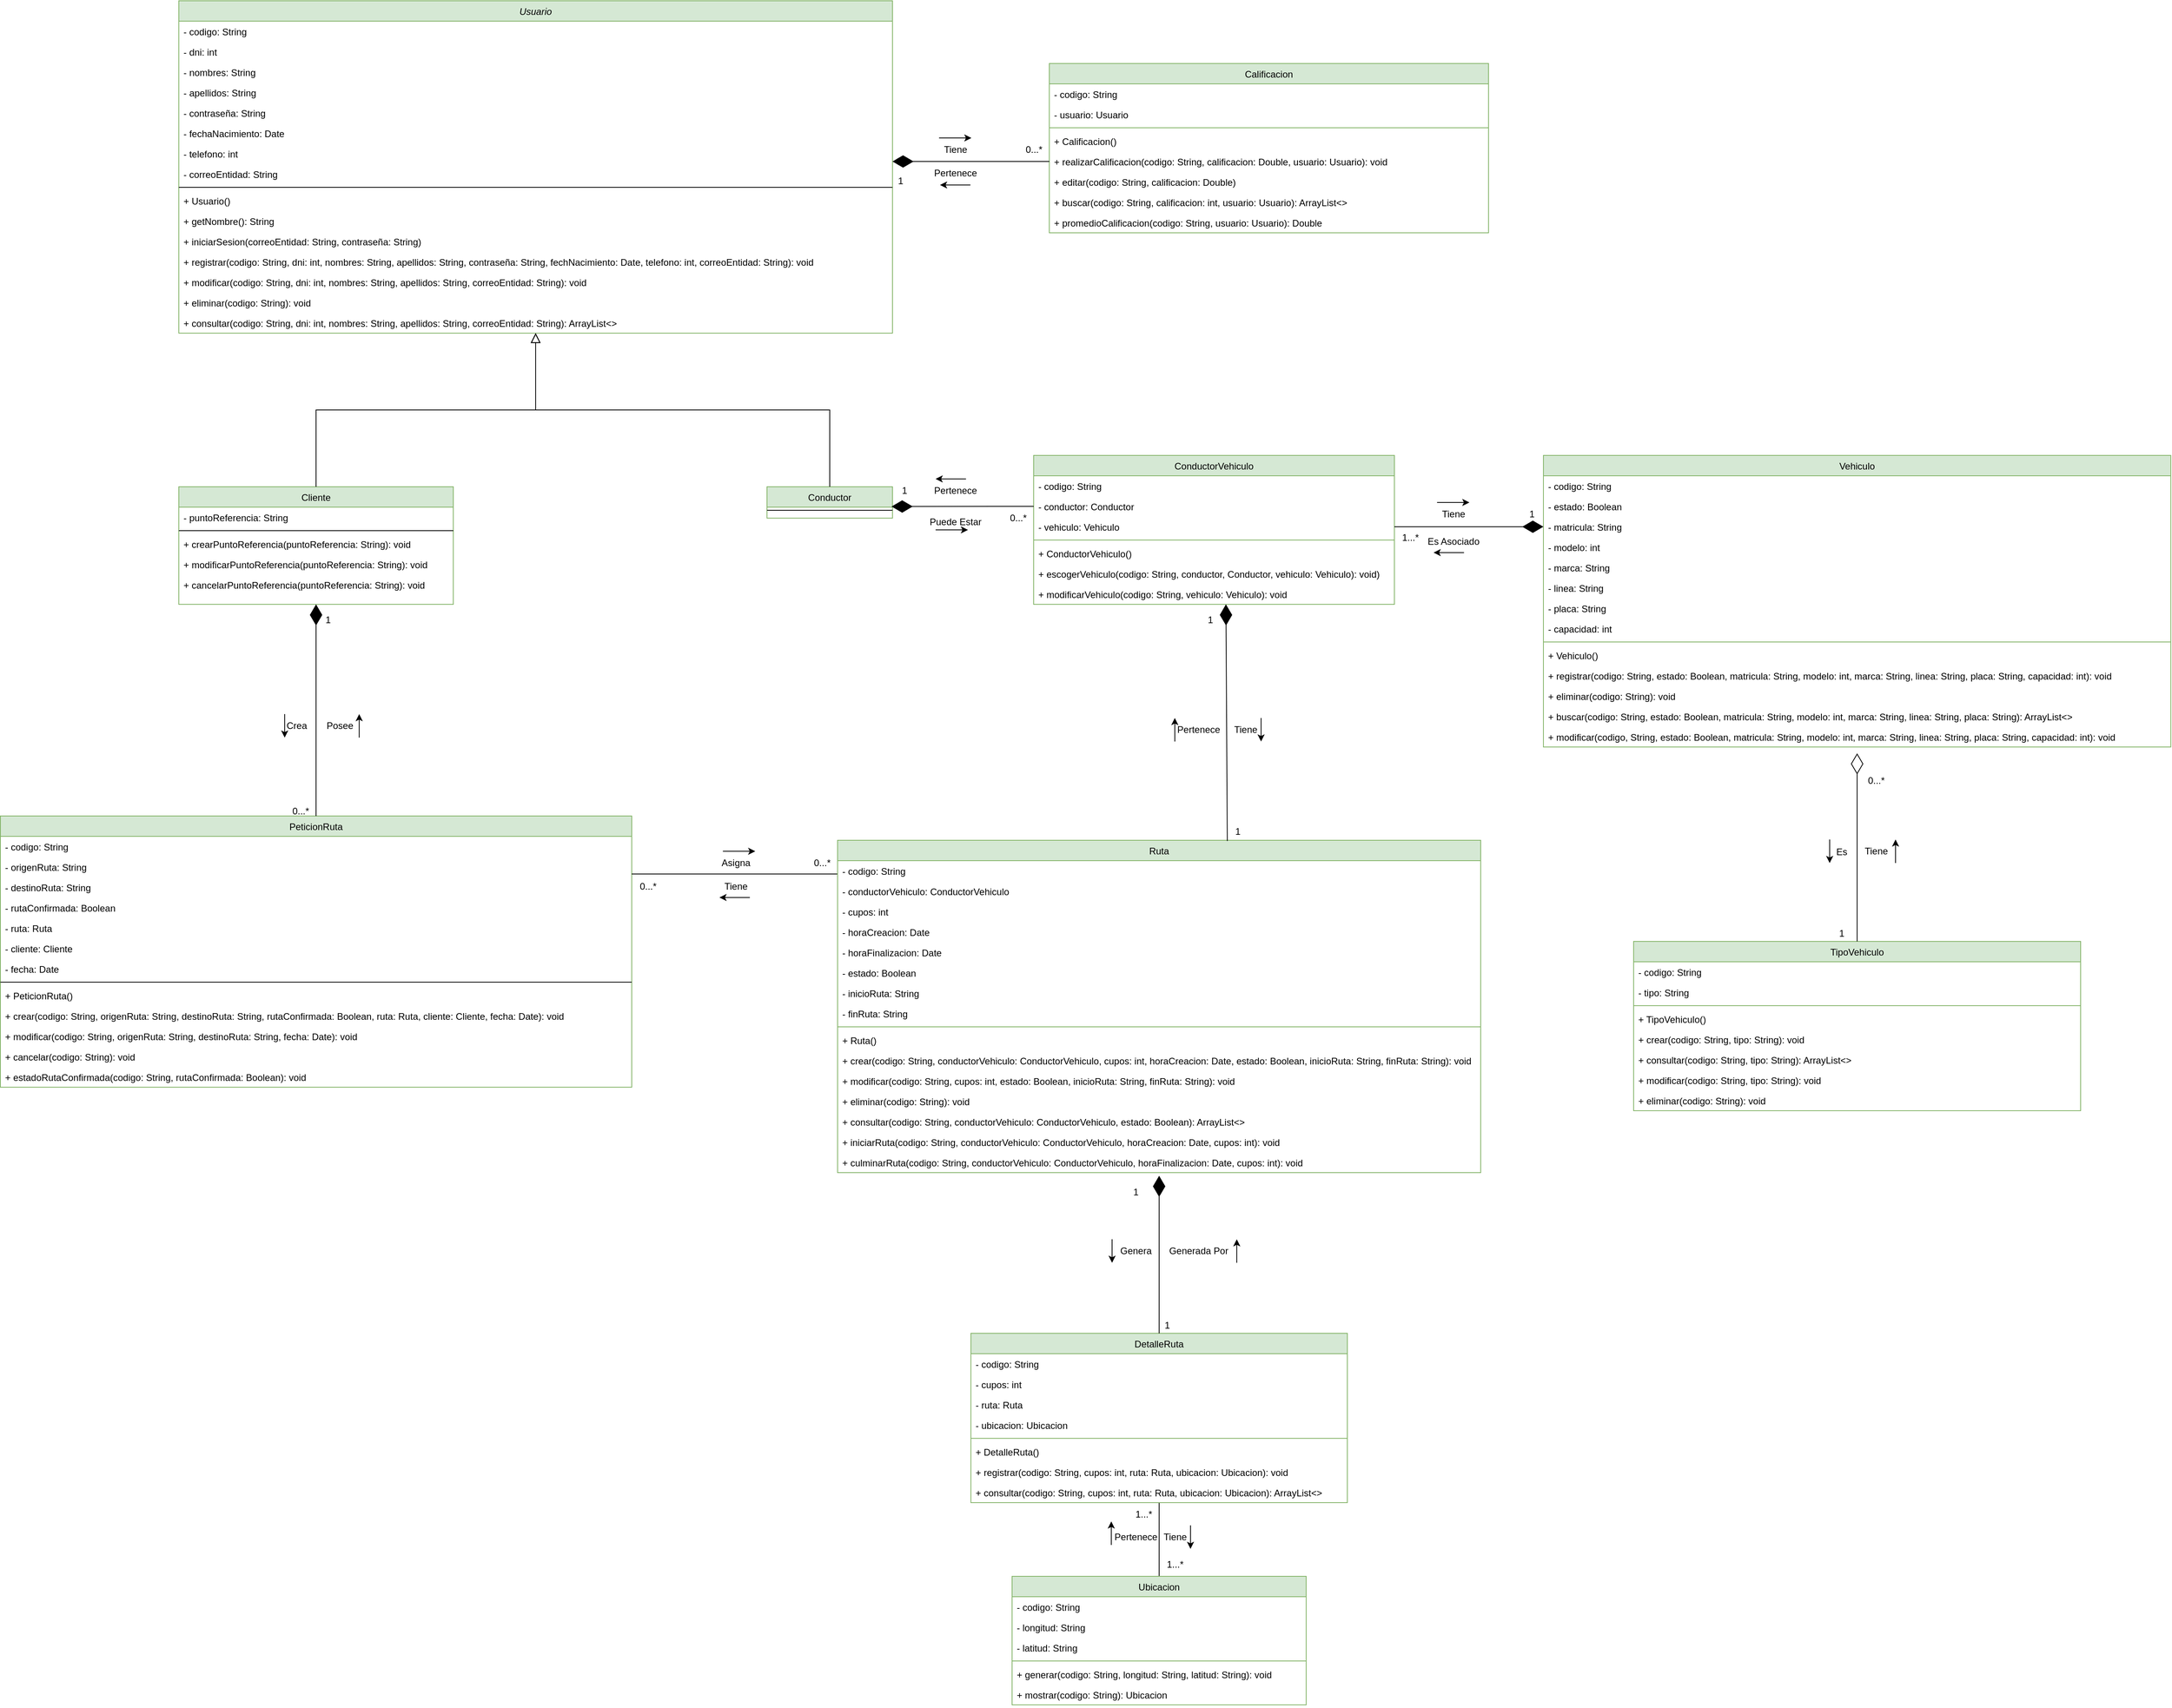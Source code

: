<mxfile version="20.3.0" type="device"><diagram id="C5RBs43oDa-KdzZeNtuy" name="Page-1"><mxGraphModel dx="1289" dy="905" grid="1" gridSize="10" guides="1" tooltips="1" connect="1" arrows="1" fold="1" page="1" pageScale="1" pageWidth="827" pageHeight="1169" math="0" shadow="0"><root><mxCell id="WIyWlLk6GJQsqaUBKTNV-0"/><mxCell id="WIyWlLk6GJQsqaUBKTNV-1" parent="WIyWlLk6GJQsqaUBKTNV-0"/><mxCell id="zkfFHV4jXpPFQw0GAbJ--0" value="Usuario" style="swimlane;fontStyle=2;align=center;verticalAlign=top;childLayout=stackLayout;horizontal=1;startSize=26;horizontalStack=0;resizeParent=1;resizeLast=0;collapsible=1;marginBottom=0;rounded=0;shadow=0;strokeWidth=1;fillColor=#d5e8d4;strokeColor=#82b366;" parent="WIyWlLk6GJQsqaUBKTNV-1" vertex="1"><mxGeometry x="-530" y="120" width="910" height="424" as="geometry"><mxRectangle x="230" y="140" width="160" height="26" as="alternateBounds"/></mxGeometry></mxCell><mxCell id="zkfFHV4jXpPFQw0GAbJ--1" value="- codigo: String&#10;" style="text;align=left;verticalAlign=top;spacingLeft=4;spacingRight=4;overflow=hidden;rotatable=0;points=[[0,0.5],[1,0.5]];portConstraint=eastwest;" parent="zkfFHV4jXpPFQw0GAbJ--0" vertex="1"><mxGeometry y="26" width="910" height="26" as="geometry"/></mxCell><mxCell id="zkfFHV4jXpPFQw0GAbJ--2" value="- dni: int" style="text;align=left;verticalAlign=top;spacingLeft=4;spacingRight=4;overflow=hidden;rotatable=0;points=[[0,0.5],[1,0.5]];portConstraint=eastwest;rounded=0;shadow=0;html=0;" parent="zkfFHV4jXpPFQw0GAbJ--0" vertex="1"><mxGeometry y="52" width="910" height="26" as="geometry"/></mxCell><mxCell id="zkfFHV4jXpPFQw0GAbJ--3" value="- nombres: String" style="text;align=left;verticalAlign=top;spacingLeft=4;spacingRight=4;overflow=hidden;rotatable=0;points=[[0,0.5],[1,0.5]];portConstraint=eastwest;rounded=0;shadow=0;html=0;" parent="zkfFHV4jXpPFQw0GAbJ--0" vertex="1"><mxGeometry y="78" width="910" height="26" as="geometry"/></mxCell><mxCell id="3R-56F1_WHRAlSEhKYHR-0" value="- apellidos: String" style="text;align=left;verticalAlign=top;spacingLeft=4;spacingRight=4;overflow=hidden;rotatable=0;points=[[0,0.5],[1,0.5]];portConstraint=eastwest;rounded=0;shadow=0;html=0;" parent="zkfFHV4jXpPFQw0GAbJ--0" vertex="1"><mxGeometry y="104" width="910" height="26" as="geometry"/></mxCell><mxCell id="3R-56F1_WHRAlSEhKYHR-1" value="- contraseña: String" style="text;align=left;verticalAlign=top;spacingLeft=4;spacingRight=4;overflow=hidden;rotatable=0;points=[[0,0.5],[1,0.5]];portConstraint=eastwest;rounded=0;shadow=0;html=0;" parent="zkfFHV4jXpPFQw0GAbJ--0" vertex="1"><mxGeometry y="130" width="910" height="26" as="geometry"/></mxCell><mxCell id="3R-56F1_WHRAlSEhKYHR-2" value="- fechaNacimiento: Date" style="text;align=left;verticalAlign=top;spacingLeft=4;spacingRight=4;overflow=hidden;rotatable=0;points=[[0,0.5],[1,0.5]];portConstraint=eastwest;rounded=0;shadow=0;html=0;" parent="zkfFHV4jXpPFQw0GAbJ--0" vertex="1"><mxGeometry y="156" width="910" height="26" as="geometry"/></mxCell><mxCell id="3R-56F1_WHRAlSEhKYHR-3" value="- telefono: int" style="text;align=left;verticalAlign=top;spacingLeft=4;spacingRight=4;overflow=hidden;rotatable=0;points=[[0,0.5],[1,0.5]];portConstraint=eastwest;rounded=0;shadow=0;html=0;" parent="zkfFHV4jXpPFQw0GAbJ--0" vertex="1"><mxGeometry y="182" width="910" height="26" as="geometry"/></mxCell><mxCell id="3R-56F1_WHRAlSEhKYHR-4" value="- correoEntidad: String" style="text;align=left;verticalAlign=top;spacingLeft=4;spacingRight=4;overflow=hidden;rotatable=0;points=[[0,0.5],[1,0.5]];portConstraint=eastwest;rounded=0;shadow=0;html=0;" parent="zkfFHV4jXpPFQw0GAbJ--0" vertex="1"><mxGeometry y="208" width="910" height="26" as="geometry"/></mxCell><mxCell id="zkfFHV4jXpPFQw0GAbJ--4" value="" style="line;html=1;strokeWidth=1;align=left;verticalAlign=middle;spacingTop=-1;spacingLeft=3;spacingRight=3;rotatable=0;labelPosition=right;points=[];portConstraint=eastwest;" parent="zkfFHV4jXpPFQw0GAbJ--0" vertex="1"><mxGeometry y="234" width="910" height="8" as="geometry"/></mxCell><mxCell id="zkfFHV4jXpPFQw0GAbJ--5" value="+ Usuario()" style="text;align=left;verticalAlign=top;spacingLeft=4;spacingRight=4;overflow=hidden;rotatable=0;points=[[0,0.5],[1,0.5]];portConstraint=eastwest;" parent="zkfFHV4jXpPFQw0GAbJ--0" vertex="1"><mxGeometry y="242" width="910" height="26" as="geometry"/></mxCell><mxCell id="3R-56F1_WHRAlSEhKYHR-6" value="+ getNombre(): String" style="text;align=left;verticalAlign=top;spacingLeft=4;spacingRight=4;overflow=hidden;rotatable=0;points=[[0,0.5],[1,0.5]];portConstraint=eastwest;" parent="zkfFHV4jXpPFQw0GAbJ--0" vertex="1"><mxGeometry y="268" width="910" height="26" as="geometry"/></mxCell><mxCell id="3R-56F1_WHRAlSEhKYHR-15" value="+ iniciarSesion(correoEntidad: String, contraseña: String)" style="text;align=left;verticalAlign=top;spacingLeft=4;spacingRight=4;overflow=hidden;rotatable=0;points=[[0,0.5],[1,0.5]];portConstraint=eastwest;" parent="zkfFHV4jXpPFQw0GAbJ--0" vertex="1"><mxGeometry y="294" width="910" height="26" as="geometry"/></mxCell><mxCell id="3R-56F1_WHRAlSEhKYHR-7" value="+ registrar(codigo: String, dni: int, nombres: String, apellidos: String, contraseña: String, fechNacimiento: Date, telefono: int, correoEntidad: String): void" style="text;align=left;verticalAlign=top;spacingLeft=4;spacingRight=4;overflow=hidden;rotatable=0;points=[[0,0.5],[1,0.5]];portConstraint=eastwest;" parent="zkfFHV4jXpPFQw0GAbJ--0" vertex="1"><mxGeometry y="320" width="910" height="26" as="geometry"/></mxCell><mxCell id="3R-56F1_WHRAlSEhKYHR-9" value="+ modificar(codigo: String, dni: int, nombres: String, apellidos: String, correoEntidad: String): void" style="text;align=left;verticalAlign=top;spacingLeft=4;spacingRight=4;overflow=hidden;rotatable=0;points=[[0,0.5],[1,0.5]];portConstraint=eastwest;" parent="zkfFHV4jXpPFQw0GAbJ--0" vertex="1"><mxGeometry y="346" width="910" height="26" as="geometry"/></mxCell><mxCell id="3R-56F1_WHRAlSEhKYHR-8" value="+ eliminar(codigo: String): void" style="text;align=left;verticalAlign=top;spacingLeft=4;spacingRight=4;overflow=hidden;rotatable=0;points=[[0,0.5],[1,0.5]];portConstraint=eastwest;" parent="zkfFHV4jXpPFQw0GAbJ--0" vertex="1"><mxGeometry y="372" width="910" height="26" as="geometry"/></mxCell><mxCell id="3R-56F1_WHRAlSEhKYHR-10" value="+ consultar(codigo: String, dni: int, nombres: String, apellidos: String, correoEntidad: String): ArrayList&lt;&gt;" style="text;align=left;verticalAlign=top;spacingLeft=4;spacingRight=4;overflow=hidden;rotatable=0;points=[[0,0.5],[1,0.5]];portConstraint=eastwest;" parent="zkfFHV4jXpPFQw0GAbJ--0" vertex="1"><mxGeometry y="398" width="910" height="26" as="geometry"/></mxCell><mxCell id="zkfFHV4jXpPFQw0GAbJ--6" value="Cliente" style="swimlane;fontStyle=0;align=center;verticalAlign=top;childLayout=stackLayout;horizontal=1;startSize=26;horizontalStack=0;resizeParent=1;resizeLast=0;collapsible=1;marginBottom=0;rounded=0;shadow=0;strokeWidth=1;fillColor=#d5e8d4;strokeColor=#82b366;" parent="WIyWlLk6GJQsqaUBKTNV-1" vertex="1"><mxGeometry x="-530" y="740" width="350" height="150" as="geometry"><mxRectangle x="130" y="380" width="160" height="26" as="alternateBounds"/></mxGeometry></mxCell><mxCell id="zkfFHV4jXpPFQw0GAbJ--7" value="- puntoReferencia: String" style="text;align=left;verticalAlign=top;spacingLeft=4;spacingRight=4;overflow=hidden;rotatable=0;points=[[0,0.5],[1,0.5]];portConstraint=eastwest;" parent="zkfFHV4jXpPFQw0GAbJ--6" vertex="1"><mxGeometry y="26" width="350" height="26" as="geometry"/></mxCell><mxCell id="zkfFHV4jXpPFQw0GAbJ--9" value="" style="line;html=1;strokeWidth=1;align=left;verticalAlign=middle;spacingTop=-1;spacingLeft=3;spacingRight=3;rotatable=0;labelPosition=right;points=[];portConstraint=eastwest;" parent="zkfFHV4jXpPFQw0GAbJ--6" vertex="1"><mxGeometry y="52" width="350" height="8" as="geometry"/></mxCell><mxCell id="zkfFHV4jXpPFQw0GAbJ--11" value="+ crearPuntoReferencia(puntoReferencia: String): void" style="text;align=left;verticalAlign=top;spacingLeft=4;spacingRight=4;overflow=hidden;rotatable=0;points=[[0,0.5],[1,0.5]];portConstraint=eastwest;" parent="zkfFHV4jXpPFQw0GAbJ--6" vertex="1"><mxGeometry y="60" width="350" height="26" as="geometry"/></mxCell><mxCell id="3R-56F1_WHRAlSEhKYHR-12" value="+ modificarPuntoReferencia(puntoReferencia: String): void" style="text;align=left;verticalAlign=top;spacingLeft=4;spacingRight=4;overflow=hidden;rotatable=0;points=[[0,0.5],[1,0.5]];portConstraint=eastwest;" parent="zkfFHV4jXpPFQw0GAbJ--6" vertex="1"><mxGeometry y="86" width="350" height="26" as="geometry"/></mxCell><mxCell id="3R-56F1_WHRAlSEhKYHR-13" value="+ cancelarPuntoReferencia(puntoReferencia: String): void" style="text;align=left;verticalAlign=top;spacingLeft=4;spacingRight=4;overflow=hidden;rotatable=0;points=[[0,0.5],[1,0.5]];portConstraint=eastwest;" parent="zkfFHV4jXpPFQw0GAbJ--6" vertex="1"><mxGeometry y="112" width="350" height="26" as="geometry"/></mxCell><mxCell id="zkfFHV4jXpPFQw0GAbJ--12" value="" style="endArrow=block;endSize=10;endFill=0;shadow=0;strokeWidth=1;rounded=0;edgeStyle=elbowEdgeStyle;elbow=vertical;" parent="WIyWlLk6GJQsqaUBKTNV-1" source="zkfFHV4jXpPFQw0GAbJ--6" target="zkfFHV4jXpPFQw0GAbJ--0" edge="1"><mxGeometry width="160" relative="1" as="geometry"><mxPoint x="200" y="203" as="sourcePoint"/><mxPoint x="200" y="203" as="targetPoint"/></mxGeometry></mxCell><mxCell id="zkfFHV4jXpPFQw0GAbJ--13" value="Conductor" style="swimlane;fontStyle=0;align=center;verticalAlign=top;childLayout=stackLayout;horizontal=1;startSize=26;horizontalStack=0;resizeParent=1;resizeLast=0;collapsible=1;marginBottom=0;rounded=0;shadow=0;strokeWidth=1;fillColor=#d5e8d4;strokeColor=#82b366;" parent="WIyWlLk6GJQsqaUBKTNV-1" vertex="1"><mxGeometry x="220" y="740" width="160" height="40" as="geometry"><mxRectangle x="340" y="380" width="170" height="26" as="alternateBounds"/></mxGeometry></mxCell><mxCell id="zkfFHV4jXpPFQw0GAbJ--15" value="" style="line;html=1;strokeWidth=1;align=left;verticalAlign=middle;spacingTop=-1;spacingLeft=3;spacingRight=3;rotatable=0;labelPosition=right;points=[];portConstraint=eastwest;" parent="zkfFHV4jXpPFQw0GAbJ--13" vertex="1"><mxGeometry y="26" width="160" height="8" as="geometry"/></mxCell><mxCell id="zkfFHV4jXpPFQw0GAbJ--16" value="" style="endArrow=block;endSize=10;endFill=0;shadow=0;strokeWidth=1;rounded=0;edgeStyle=elbowEdgeStyle;elbow=vertical;" parent="WIyWlLk6GJQsqaUBKTNV-1" source="zkfFHV4jXpPFQw0GAbJ--13" target="zkfFHV4jXpPFQw0GAbJ--0" edge="1"><mxGeometry width="160" relative="1" as="geometry"><mxPoint x="210" y="373" as="sourcePoint"/><mxPoint x="310" y="271" as="targetPoint"/></mxGeometry></mxCell><mxCell id="zkfFHV4jXpPFQw0GAbJ--17" value="PeticionRuta" style="swimlane;fontStyle=0;align=center;verticalAlign=top;childLayout=stackLayout;horizontal=1;startSize=26;horizontalStack=0;resizeParent=1;resizeLast=0;collapsible=1;marginBottom=0;rounded=0;shadow=0;strokeWidth=1;fillColor=#d5e8d4;strokeColor=#82b366;" parent="WIyWlLk6GJQsqaUBKTNV-1" vertex="1"><mxGeometry x="-757.5" y="1160" width="805" height="346" as="geometry"><mxRectangle x="550" y="140" width="160" height="26" as="alternateBounds"/></mxGeometry></mxCell><mxCell id="zkfFHV4jXpPFQw0GAbJ--18" value="- codigo: String" style="text;align=left;verticalAlign=top;spacingLeft=4;spacingRight=4;overflow=hidden;rotatable=0;points=[[0,0.5],[1,0.5]];portConstraint=eastwest;" parent="zkfFHV4jXpPFQw0GAbJ--17" vertex="1"><mxGeometry y="26" width="805" height="26" as="geometry"/></mxCell><mxCell id="zkfFHV4jXpPFQw0GAbJ--19" value="- origenRuta: String" style="text;align=left;verticalAlign=top;spacingLeft=4;spacingRight=4;overflow=hidden;rotatable=0;points=[[0,0.5],[1,0.5]];portConstraint=eastwest;rounded=0;shadow=0;html=0;" parent="zkfFHV4jXpPFQw0GAbJ--17" vertex="1"><mxGeometry y="52" width="805" height="26" as="geometry"/></mxCell><mxCell id="zkfFHV4jXpPFQw0GAbJ--20" value="- destinoRuta: String     &#10;    &#10;" style="text;align=left;verticalAlign=top;spacingLeft=4;spacingRight=4;overflow=hidden;rotatable=0;points=[[0,0.5],[1,0.5]];portConstraint=eastwest;rounded=0;shadow=0;html=0;" parent="zkfFHV4jXpPFQw0GAbJ--17" vertex="1"><mxGeometry y="78" width="805" height="26" as="geometry"/></mxCell><mxCell id="zkfFHV4jXpPFQw0GAbJ--21" value="- rutaConfirmada: Boolean" style="text;align=left;verticalAlign=top;spacingLeft=4;spacingRight=4;overflow=hidden;rotatable=0;points=[[0,0.5],[1,0.5]];portConstraint=eastwest;rounded=0;shadow=0;html=0;" parent="zkfFHV4jXpPFQw0GAbJ--17" vertex="1"><mxGeometry y="104" width="805" height="26" as="geometry"/></mxCell><mxCell id="zkfFHV4jXpPFQw0GAbJ--22" value="- ruta: Ruta" style="text;align=left;verticalAlign=top;spacingLeft=4;spacingRight=4;overflow=hidden;rotatable=0;points=[[0,0.5],[1,0.5]];portConstraint=eastwest;rounded=0;shadow=0;html=0;" parent="zkfFHV4jXpPFQw0GAbJ--17" vertex="1"><mxGeometry y="130" width="805" height="26" as="geometry"/></mxCell><mxCell id="uch-kw_WFLSVAA18YsrX-3" value="- cliente: Cliente" style="text;align=left;verticalAlign=top;spacingLeft=4;spacingRight=4;overflow=hidden;rotatable=0;points=[[0,0.5],[1,0.5]];portConstraint=eastwest;rounded=0;shadow=0;html=0;" parent="zkfFHV4jXpPFQw0GAbJ--17" vertex="1"><mxGeometry y="156" width="805" height="26" as="geometry"/></mxCell><mxCell id="uch-kw_WFLSVAA18YsrX-4" value="- fecha: Date" style="text;align=left;verticalAlign=top;spacingLeft=4;spacingRight=4;overflow=hidden;rotatable=0;points=[[0,0.5],[1,0.5]];portConstraint=eastwest;rounded=0;shadow=0;html=0;" parent="zkfFHV4jXpPFQw0GAbJ--17" vertex="1"><mxGeometry y="182" width="805" height="26" as="geometry"/></mxCell><mxCell id="zkfFHV4jXpPFQw0GAbJ--23" value="" style="line;html=1;strokeWidth=1;align=left;verticalAlign=middle;spacingTop=-1;spacingLeft=3;spacingRight=3;rotatable=0;labelPosition=right;points=[];portConstraint=eastwest;" parent="zkfFHV4jXpPFQw0GAbJ--17" vertex="1"><mxGeometry y="208" width="805" height="8" as="geometry"/></mxCell><mxCell id="uch-kw_WFLSVAA18YsrX-7" value="+ PeticionRuta()" style="text;align=left;verticalAlign=top;spacingLeft=4;spacingRight=4;overflow=hidden;rotatable=0;points=[[0,0.5],[1,0.5]];portConstraint=eastwest;" parent="zkfFHV4jXpPFQw0GAbJ--17" vertex="1"><mxGeometry y="216" width="805" height="26" as="geometry"/></mxCell><mxCell id="zkfFHV4jXpPFQw0GAbJ--24" value="+ crear(codigo: String, origenRuta: String, destinoRuta: String, rutaConfirmada: Boolean, ruta: Ruta, cliente: Cliente, fecha: Date): void" style="text;align=left;verticalAlign=top;spacingLeft=4;spacingRight=4;overflow=hidden;rotatable=0;points=[[0,0.5],[1,0.5]];portConstraint=eastwest;" parent="zkfFHV4jXpPFQw0GAbJ--17" vertex="1"><mxGeometry y="242" width="805" height="26" as="geometry"/></mxCell><mxCell id="zkfFHV4jXpPFQw0GAbJ--25" value="+ modificar(codigo: String, origenRuta: String, destinoRuta: String, fecha: Date): void" style="text;align=left;verticalAlign=top;spacingLeft=4;spacingRight=4;overflow=hidden;rotatable=0;points=[[0,0.5],[1,0.5]];portConstraint=eastwest;" parent="zkfFHV4jXpPFQw0GAbJ--17" vertex="1"><mxGeometry y="268" width="805" height="26" as="geometry"/></mxCell><mxCell id="uch-kw_WFLSVAA18YsrX-5" value="+ cancelar(codigo: String): void" style="text;align=left;verticalAlign=top;spacingLeft=4;spacingRight=4;overflow=hidden;rotatable=0;points=[[0,0.5],[1,0.5]];portConstraint=eastwest;" parent="zkfFHV4jXpPFQw0GAbJ--17" vertex="1"><mxGeometry y="294" width="805" height="26" as="geometry"/></mxCell><mxCell id="uch-kw_WFLSVAA18YsrX-6" value="+ estadoRutaConfirmada(codigo: String, rutaConfirmada: Boolean): void" style="text;align=left;verticalAlign=top;spacingLeft=4;spacingRight=4;overflow=hidden;rotatable=0;points=[[0,0.5],[1,0.5]];portConstraint=eastwest;" parent="zkfFHV4jXpPFQw0GAbJ--17" vertex="1"><mxGeometry y="320" width="805" height="26" as="geometry"/></mxCell><mxCell id="3R-56F1_WHRAlSEhKYHR-16" value="" style="endArrow=diamondThin;endFill=1;endSize=24;html=1;rounded=0;exitX=0.5;exitY=0;exitDx=0;exitDy=0;entryX=0.5;entryY=1;entryDx=0;entryDy=0;" parent="WIyWlLk6GJQsqaUBKTNV-1" source="zkfFHV4jXpPFQw0GAbJ--17" target="zkfFHV4jXpPFQw0GAbJ--6" edge="1"><mxGeometry width="160" relative="1" as="geometry"><mxPoint x="-430" y="1070" as="sourcePoint"/><mxPoint x="-300" y="940" as="targetPoint"/></mxGeometry></mxCell><mxCell id="3R-56F1_WHRAlSEhKYHR-17" value="1" style="text;html=1;align=center;verticalAlign=middle;resizable=0;points=[];autosize=1;strokeColor=none;fillColor=none;" parent="WIyWlLk6GJQsqaUBKTNV-1" vertex="1"><mxGeometry x="-355" y="895" width="30" height="30" as="geometry"/></mxCell><mxCell id="3R-56F1_WHRAlSEhKYHR-18" value="0...*" style="text;html=1;align=center;verticalAlign=middle;resizable=0;points=[];autosize=1;strokeColor=none;fillColor=none;" parent="WIyWlLk6GJQsqaUBKTNV-1" vertex="1"><mxGeometry x="-395" y="1139" width="40" height="30" as="geometry"/></mxCell><mxCell id="3R-56F1_WHRAlSEhKYHR-19" value="Crea" style="text;html=1;align=center;verticalAlign=middle;resizable=0;points=[];autosize=1;strokeColor=none;fillColor=none;" parent="WIyWlLk6GJQsqaUBKTNV-1" vertex="1"><mxGeometry x="-405" y="1030" width="50" height="30" as="geometry"/></mxCell><mxCell id="uch-kw_WFLSVAA18YsrX-0" value="Posee" style="text;html=1;align=center;verticalAlign=middle;resizable=0;points=[];autosize=1;strokeColor=none;fillColor=none;" parent="WIyWlLk6GJQsqaUBKTNV-1" vertex="1"><mxGeometry x="-355" y="1030" width="60" height="30" as="geometry"/></mxCell><mxCell id="uch-kw_WFLSVAA18YsrX-1" value="" style="endArrow=classic;html=1;rounded=0;" parent="WIyWlLk6GJQsqaUBKTNV-1" edge="1"><mxGeometry width="50" height="50" relative="1" as="geometry"><mxPoint x="-300" y="1060" as="sourcePoint"/><mxPoint x="-300" y="1030" as="targetPoint"/></mxGeometry></mxCell><mxCell id="uch-kw_WFLSVAA18YsrX-2" value="" style="endArrow=classic;html=1;rounded=0;" parent="WIyWlLk6GJQsqaUBKTNV-1" edge="1"><mxGeometry width="50" height="50" relative="1" as="geometry"><mxPoint x="-395" y="1030" as="sourcePoint"/><mxPoint x="-395" y="1060" as="targetPoint"/></mxGeometry></mxCell><mxCell id="uch-kw_WFLSVAA18YsrX-12" value="" style="line;strokeWidth=1;fillColor=none;align=left;verticalAlign=middle;spacingTop=-1;spacingLeft=3;spacingRight=3;rotatable=0;labelPosition=right;points=[];portConstraint=eastwest;strokeColor=inherit;" parent="WIyWlLk6GJQsqaUBKTNV-1" vertex="1"><mxGeometry x="47.5" y="1230" width="262.5" height="8" as="geometry"/></mxCell><mxCell id="uch-kw_WFLSVAA18YsrX-13" value="Asigna" style="text;html=1;align=center;verticalAlign=middle;resizable=0;points=[];autosize=1;strokeColor=none;fillColor=none;" parent="WIyWlLk6GJQsqaUBKTNV-1" vertex="1"><mxGeometry x="150" y="1205" width="60" height="30" as="geometry"/></mxCell><mxCell id="uch-kw_WFLSVAA18YsrX-14" value="Tiene" style="text;html=1;align=center;verticalAlign=middle;resizable=0;points=[];autosize=1;strokeColor=none;fillColor=none;" parent="WIyWlLk6GJQsqaUBKTNV-1" vertex="1"><mxGeometry x="155" y="1235" width="50" height="30" as="geometry"/></mxCell><mxCell id="uch-kw_WFLSVAA18YsrX-16" value="" style="endArrow=classic;html=1;rounded=0;" parent="WIyWlLk6GJQsqaUBKTNV-1" edge="1"><mxGeometry width="50" height="50" relative="1" as="geometry"><mxPoint x="163.75" y="1205" as="sourcePoint"/><mxPoint x="205" y="1205" as="targetPoint"/></mxGeometry></mxCell><mxCell id="uch-kw_WFLSVAA18YsrX-17" value="0...*" style="text;html=1;align=center;verticalAlign=middle;resizable=0;points=[];autosize=1;strokeColor=none;fillColor=none;" parent="WIyWlLk6GJQsqaUBKTNV-1" vertex="1"><mxGeometry x="270" y="1205" width="40" height="30" as="geometry"/></mxCell><mxCell id="uch-kw_WFLSVAA18YsrX-18" value="0...*" style="text;html=1;align=center;verticalAlign=middle;resizable=0;points=[];autosize=1;strokeColor=none;fillColor=none;" parent="WIyWlLk6GJQsqaUBKTNV-1" vertex="1"><mxGeometry x="47.5" y="1235" width="40" height="30" as="geometry"/></mxCell><mxCell id="uch-kw_WFLSVAA18YsrX-19" value="" style="endArrow=classic;html=1;rounded=0;" parent="WIyWlLk6GJQsqaUBKTNV-1" edge="1"><mxGeometry width="50" height="50" relative="1" as="geometry"><mxPoint x="198.13" y="1264" as="sourcePoint"/><mxPoint x="159.38" y="1264" as="targetPoint"/></mxGeometry></mxCell><mxCell id="uch-kw_WFLSVAA18YsrX-20" value="Ruta" style="swimlane;fontStyle=0;align=center;verticalAlign=top;childLayout=stackLayout;horizontal=1;startSize=26;horizontalStack=0;resizeParent=1;resizeParentMax=0;resizeLast=0;collapsible=1;marginBottom=0;fillColor=#d5e8d4;strokeColor=#82b366;" parent="WIyWlLk6GJQsqaUBKTNV-1" vertex="1"><mxGeometry x="310" y="1191" width="820" height="424" as="geometry"/></mxCell><mxCell id="uch-kw_WFLSVAA18YsrX-21" value="- codigo: String" style="text;strokeColor=none;fillColor=none;align=left;verticalAlign=top;spacingLeft=4;spacingRight=4;overflow=hidden;rotatable=0;points=[[0,0.5],[1,0.5]];portConstraint=eastwest;" parent="uch-kw_WFLSVAA18YsrX-20" vertex="1"><mxGeometry y="26" width="820" height="26" as="geometry"/></mxCell><mxCell id="uch-kw_WFLSVAA18YsrX-24" value="- conductorVehiculo: ConductorVehiculo" style="text;strokeColor=none;fillColor=none;align=left;verticalAlign=top;spacingLeft=4;spacingRight=4;overflow=hidden;rotatable=0;points=[[0,0.5],[1,0.5]];portConstraint=eastwest;" parent="uch-kw_WFLSVAA18YsrX-20" vertex="1"><mxGeometry y="52" width="820" height="26" as="geometry"/></mxCell><mxCell id="uch-kw_WFLSVAA18YsrX-25" value="- cupos: int" style="text;strokeColor=none;fillColor=none;align=left;verticalAlign=top;spacingLeft=4;spacingRight=4;overflow=hidden;rotatable=0;points=[[0,0.5],[1,0.5]];portConstraint=eastwest;" parent="uch-kw_WFLSVAA18YsrX-20" vertex="1"><mxGeometry y="78" width="820" height="26" as="geometry"/></mxCell><mxCell id="uch-kw_WFLSVAA18YsrX-26" value="- horaCreacion: Date" style="text;strokeColor=none;fillColor=none;align=left;verticalAlign=top;spacingLeft=4;spacingRight=4;overflow=hidden;rotatable=0;points=[[0,0.5],[1,0.5]];portConstraint=eastwest;" parent="uch-kw_WFLSVAA18YsrX-20" vertex="1"><mxGeometry y="104" width="820" height="26" as="geometry"/></mxCell><mxCell id="uch-kw_WFLSVAA18YsrX-27" value="- horaFinalizacion: Date" style="text;strokeColor=none;fillColor=none;align=left;verticalAlign=top;spacingLeft=4;spacingRight=4;overflow=hidden;rotatable=0;points=[[0,0.5],[1,0.5]];portConstraint=eastwest;" parent="uch-kw_WFLSVAA18YsrX-20" vertex="1"><mxGeometry y="130" width="820" height="26" as="geometry"/></mxCell><mxCell id="uch-kw_WFLSVAA18YsrX-28" value="- estado: Boolean" style="text;strokeColor=none;fillColor=none;align=left;verticalAlign=top;spacingLeft=4;spacingRight=4;overflow=hidden;rotatable=0;points=[[0,0.5],[1,0.5]];portConstraint=eastwest;" parent="uch-kw_WFLSVAA18YsrX-20" vertex="1"><mxGeometry y="156" width="820" height="26" as="geometry"/></mxCell><mxCell id="uch-kw_WFLSVAA18YsrX-29" value="- inicioRuta: String" style="text;strokeColor=none;fillColor=none;align=left;verticalAlign=top;spacingLeft=4;spacingRight=4;overflow=hidden;rotatable=0;points=[[0,0.5],[1,0.5]];portConstraint=eastwest;" parent="uch-kw_WFLSVAA18YsrX-20" vertex="1"><mxGeometry y="182" width="820" height="26" as="geometry"/></mxCell><mxCell id="uch-kw_WFLSVAA18YsrX-30" value="- finRuta: String" style="text;strokeColor=none;fillColor=none;align=left;verticalAlign=top;spacingLeft=4;spacingRight=4;overflow=hidden;rotatable=0;points=[[0,0.5],[1,0.5]];portConstraint=eastwest;" parent="uch-kw_WFLSVAA18YsrX-20" vertex="1"><mxGeometry y="208" width="820" height="26" as="geometry"/></mxCell><mxCell id="uch-kw_WFLSVAA18YsrX-22" value="" style="line;strokeWidth=1;fillColor=none;align=left;verticalAlign=middle;spacingTop=-1;spacingLeft=3;spacingRight=3;rotatable=0;labelPosition=right;points=[];portConstraint=eastwest;strokeColor=inherit;" parent="uch-kw_WFLSVAA18YsrX-20" vertex="1"><mxGeometry y="234" width="820" height="8" as="geometry"/></mxCell><mxCell id="uch-kw_WFLSVAA18YsrX-23" value="+ Ruta()" style="text;strokeColor=none;fillColor=none;align=left;verticalAlign=top;spacingLeft=4;spacingRight=4;overflow=hidden;rotatable=0;points=[[0,0.5],[1,0.5]];portConstraint=eastwest;" parent="uch-kw_WFLSVAA18YsrX-20" vertex="1"><mxGeometry y="242" width="820" height="26" as="geometry"/></mxCell><mxCell id="uch-kw_WFLSVAA18YsrX-31" value="+ crear(codigo: String, conductorVehiculo: ConductorVehiculo, cupos: int, horaCreacion: Date, estado: Boolean, inicioRuta: String, finRuta: String): void" style="text;strokeColor=none;fillColor=none;align=left;verticalAlign=top;spacingLeft=4;spacingRight=4;overflow=hidden;rotatable=0;points=[[0,0.5],[1,0.5]];portConstraint=eastwest;" parent="uch-kw_WFLSVAA18YsrX-20" vertex="1"><mxGeometry y="268" width="820" height="26" as="geometry"/></mxCell><mxCell id="uch-kw_WFLSVAA18YsrX-32" value="+ modificar(codigo: String, cupos: int, estado: Boolean, inicioRuta: String, finRuta: String): void" style="text;strokeColor=none;fillColor=none;align=left;verticalAlign=top;spacingLeft=4;spacingRight=4;overflow=hidden;rotatable=0;points=[[0,0.5],[1,0.5]];portConstraint=eastwest;" parent="uch-kw_WFLSVAA18YsrX-20" vertex="1"><mxGeometry y="294" width="820" height="26" as="geometry"/></mxCell><mxCell id="uch-kw_WFLSVAA18YsrX-33" value="+ eliminar(codigo: String): void" style="text;strokeColor=none;fillColor=none;align=left;verticalAlign=top;spacingLeft=4;spacingRight=4;overflow=hidden;rotatable=0;points=[[0,0.5],[1,0.5]];portConstraint=eastwest;" parent="uch-kw_WFLSVAA18YsrX-20" vertex="1"><mxGeometry y="320" width="820" height="26" as="geometry"/></mxCell><mxCell id="uch-kw_WFLSVAA18YsrX-34" value="+ consultar(codigo: String, conductorVehiculo: ConductorVehiculo, estado: Boolean): ArrayList&lt;&gt;" style="text;strokeColor=none;fillColor=none;align=left;verticalAlign=top;spacingLeft=4;spacingRight=4;overflow=hidden;rotatable=0;points=[[0,0.5],[1,0.5]];portConstraint=eastwest;" parent="uch-kw_WFLSVAA18YsrX-20" vertex="1"><mxGeometry y="346" width="820" height="26" as="geometry"/></mxCell><mxCell id="uch-kw_WFLSVAA18YsrX-35" value="+ iniciarRuta(codigo: String, conductorVehiculo: ConductorVehiculo, horaCreacion: Date, cupos: int): void" style="text;strokeColor=none;fillColor=none;align=left;verticalAlign=top;spacingLeft=4;spacingRight=4;overflow=hidden;rotatable=0;points=[[0,0.5],[1,0.5]];portConstraint=eastwest;" parent="uch-kw_WFLSVAA18YsrX-20" vertex="1"><mxGeometry y="372" width="820" height="26" as="geometry"/></mxCell><mxCell id="uch-kw_WFLSVAA18YsrX-36" value="+ culminarRuta(codigo: String, conductorVehiculo: ConductorVehiculo, horaFinalizacion: Date, cupos: int): void" style="text;strokeColor=none;fillColor=none;align=left;verticalAlign=top;spacingLeft=4;spacingRight=4;overflow=hidden;rotatable=0;points=[[0,0.5],[1,0.5]];portConstraint=eastwest;" parent="uch-kw_WFLSVAA18YsrX-20" vertex="1"><mxGeometry y="398" width="820" height="26" as="geometry"/></mxCell><mxCell id="uch-kw_WFLSVAA18YsrX-37" value="Calificacion" style="swimlane;fontStyle=0;align=center;verticalAlign=top;childLayout=stackLayout;horizontal=1;startSize=26;horizontalStack=0;resizeParent=1;resizeParentMax=0;resizeLast=0;collapsible=1;marginBottom=0;fillColor=#d5e8d4;strokeColor=#82b366;" parent="WIyWlLk6GJQsqaUBKTNV-1" vertex="1"><mxGeometry x="580" y="200" width="560" height="216" as="geometry"/></mxCell><mxCell id="uch-kw_WFLSVAA18YsrX-38" value="- codigo: String" style="text;strokeColor=none;fillColor=none;align=left;verticalAlign=top;spacingLeft=4;spacingRight=4;overflow=hidden;rotatable=0;points=[[0,0.5],[1,0.5]];portConstraint=eastwest;" parent="uch-kw_WFLSVAA18YsrX-37" vertex="1"><mxGeometry y="26" width="560" height="26" as="geometry"/></mxCell><mxCell id="uch-kw_WFLSVAA18YsrX-41" value="- usuario: Usuario" style="text;strokeColor=none;fillColor=none;align=left;verticalAlign=top;spacingLeft=4;spacingRight=4;overflow=hidden;rotatable=0;points=[[0,0.5],[1,0.5]];portConstraint=eastwest;" parent="uch-kw_WFLSVAA18YsrX-37" vertex="1"><mxGeometry y="52" width="560" height="26" as="geometry"/></mxCell><mxCell id="uch-kw_WFLSVAA18YsrX-39" value="" style="line;strokeWidth=1;fillColor=none;align=left;verticalAlign=middle;spacingTop=-1;spacingLeft=3;spacingRight=3;rotatable=0;labelPosition=right;points=[];portConstraint=eastwest;strokeColor=inherit;" parent="uch-kw_WFLSVAA18YsrX-37" vertex="1"><mxGeometry y="78" width="560" height="8" as="geometry"/></mxCell><mxCell id="uch-kw_WFLSVAA18YsrX-40" value="+ Calificacion()" style="text;strokeColor=none;fillColor=none;align=left;verticalAlign=top;spacingLeft=4;spacingRight=4;overflow=hidden;rotatable=0;points=[[0,0.5],[1,0.5]];portConstraint=eastwest;" parent="uch-kw_WFLSVAA18YsrX-37" vertex="1"><mxGeometry y="86" width="560" height="26" as="geometry"/></mxCell><mxCell id="uch-kw_WFLSVAA18YsrX-44" value="+ realizarCalificacion(codigo: String, calificacion: Double, usuario: Usuario): void" style="text;strokeColor=none;fillColor=none;align=left;verticalAlign=top;spacingLeft=4;spacingRight=4;overflow=hidden;rotatable=0;points=[[0,0.5],[1,0.5]];portConstraint=eastwest;" parent="uch-kw_WFLSVAA18YsrX-37" vertex="1"><mxGeometry y="112" width="560" height="26" as="geometry"/></mxCell><mxCell id="uch-kw_WFLSVAA18YsrX-45" value="+ editar(codigo: String, calificacion: Double)" style="text;strokeColor=none;fillColor=none;align=left;verticalAlign=top;spacingLeft=4;spacingRight=4;overflow=hidden;rotatable=0;points=[[0,0.5],[1,0.5]];portConstraint=eastwest;" parent="uch-kw_WFLSVAA18YsrX-37" vertex="1"><mxGeometry y="138" width="560" height="26" as="geometry"/></mxCell><mxCell id="uch-kw_WFLSVAA18YsrX-46" value="+ buscar(codigo: String, calificacion: int, usuario: Usuario): ArrayList&lt;&gt;" style="text;strokeColor=none;fillColor=none;align=left;verticalAlign=top;spacingLeft=4;spacingRight=4;overflow=hidden;rotatable=0;points=[[0,0.5],[1,0.5]];portConstraint=eastwest;" parent="uch-kw_WFLSVAA18YsrX-37" vertex="1"><mxGeometry y="164" width="560" height="26" as="geometry"/></mxCell><mxCell id="uch-kw_WFLSVAA18YsrX-47" value="+ promedioCalificacion(codigo: String, usuario: Usuario): Double" style="text;strokeColor=none;fillColor=none;align=left;verticalAlign=top;spacingLeft=4;spacingRight=4;overflow=hidden;rotatable=0;points=[[0,0.5],[1,0.5]];portConstraint=eastwest;" parent="uch-kw_WFLSVAA18YsrX-37" vertex="1"><mxGeometry y="190" width="560" height="26" as="geometry"/></mxCell><mxCell id="uch-kw_WFLSVAA18YsrX-48" value="" style="endArrow=diamondThin;endFill=1;endSize=24;html=1;rounded=0;exitX=0;exitY=0.5;exitDx=0;exitDy=0;" parent="WIyWlLk6GJQsqaUBKTNV-1" source="uch-kw_WFLSVAA18YsrX-44" edge="1"><mxGeometry width="160" relative="1" as="geometry"><mxPoint x="550" y="380" as="sourcePoint"/><mxPoint x="380" y="325" as="targetPoint"/></mxGeometry></mxCell><mxCell id="uch-kw_WFLSVAA18YsrX-49" value="Tiene" style="text;html=1;align=center;verticalAlign=middle;resizable=0;points=[];autosize=1;strokeColor=none;fillColor=none;" parent="WIyWlLk6GJQsqaUBKTNV-1" vertex="1"><mxGeometry x="435" y="295" width="50" height="30" as="geometry"/></mxCell><mxCell id="uch-kw_WFLSVAA18YsrX-50" value="Pertenece" style="text;html=1;align=center;verticalAlign=middle;resizable=0;points=[];autosize=1;strokeColor=none;fillColor=none;" parent="WIyWlLk6GJQsqaUBKTNV-1" vertex="1"><mxGeometry x="420" y="325" width="80" height="30" as="geometry"/></mxCell><mxCell id="uch-kw_WFLSVAA18YsrX-51" value="" style="endArrow=classic;html=1;rounded=0;" parent="WIyWlLk6GJQsqaUBKTNV-1" edge="1"><mxGeometry width="50" height="50" relative="1" as="geometry"><mxPoint x="439.38" y="295" as="sourcePoint"/><mxPoint x="480.63" y="295" as="targetPoint"/></mxGeometry></mxCell><mxCell id="uch-kw_WFLSVAA18YsrX-52" value="" style="endArrow=classic;html=1;rounded=0;" parent="WIyWlLk6GJQsqaUBKTNV-1" edge="1"><mxGeometry width="50" height="50" relative="1" as="geometry"><mxPoint x="479.38" y="355" as="sourcePoint"/><mxPoint x="440.63" y="355" as="targetPoint"/></mxGeometry></mxCell><mxCell id="uch-kw_WFLSVAA18YsrX-53" value="0...*" style="text;html=1;align=center;verticalAlign=middle;resizable=0;points=[];autosize=1;strokeColor=none;fillColor=none;" parent="WIyWlLk6GJQsqaUBKTNV-1" vertex="1"><mxGeometry x="540" y="295" width="40" height="30" as="geometry"/></mxCell><mxCell id="uch-kw_WFLSVAA18YsrX-54" value="1" style="text;html=1;align=center;verticalAlign=middle;resizable=0;points=[];autosize=1;strokeColor=none;fillColor=none;" parent="WIyWlLk6GJQsqaUBKTNV-1" vertex="1"><mxGeometry x="375" y="335" width="30" height="30" as="geometry"/></mxCell><mxCell id="uch-kw_WFLSVAA18YsrX-55" value="ConductorVehiculo" style="swimlane;fontStyle=0;align=center;verticalAlign=top;childLayout=stackLayout;horizontal=1;startSize=26;horizontalStack=0;resizeParent=1;resizeParentMax=0;resizeLast=0;collapsible=1;marginBottom=0;fillColor=#d5e8d4;strokeColor=#82b366;" parent="WIyWlLk6GJQsqaUBKTNV-1" vertex="1"><mxGeometry x="560" y="700" width="460" height="190" as="geometry"/></mxCell><mxCell id="uch-kw_WFLSVAA18YsrX-56" value="- codigo: String" style="text;strokeColor=none;fillColor=none;align=left;verticalAlign=top;spacingLeft=4;spacingRight=4;overflow=hidden;rotatable=0;points=[[0,0.5],[1,0.5]];portConstraint=eastwest;" parent="uch-kw_WFLSVAA18YsrX-55" vertex="1"><mxGeometry y="26" width="460" height="26" as="geometry"/></mxCell><mxCell id="uch-kw_WFLSVAA18YsrX-59" value="- conductor: Conductor" style="text;strokeColor=none;fillColor=none;align=left;verticalAlign=top;spacingLeft=4;spacingRight=4;overflow=hidden;rotatable=0;points=[[0,0.5],[1,0.5]];portConstraint=eastwest;" parent="uch-kw_WFLSVAA18YsrX-55" vertex="1"><mxGeometry y="52" width="460" height="26" as="geometry"/></mxCell><mxCell id="uch-kw_WFLSVAA18YsrX-60" value="- vehiculo: Vehiculo" style="text;strokeColor=none;fillColor=none;align=left;verticalAlign=top;spacingLeft=4;spacingRight=4;overflow=hidden;rotatable=0;points=[[0,0.5],[1,0.5]];portConstraint=eastwest;" parent="uch-kw_WFLSVAA18YsrX-55" vertex="1"><mxGeometry y="78" width="460" height="26" as="geometry"/></mxCell><mxCell id="uch-kw_WFLSVAA18YsrX-57" value="" style="line;strokeWidth=1;fillColor=none;align=left;verticalAlign=middle;spacingTop=-1;spacingLeft=3;spacingRight=3;rotatable=0;labelPosition=right;points=[];portConstraint=eastwest;strokeColor=inherit;" parent="uch-kw_WFLSVAA18YsrX-55" vertex="1"><mxGeometry y="104" width="460" height="8" as="geometry"/></mxCell><mxCell id="uch-kw_WFLSVAA18YsrX-58" value="+ ConductorVehiculo()" style="text;strokeColor=none;fillColor=none;align=left;verticalAlign=top;spacingLeft=4;spacingRight=4;overflow=hidden;rotatable=0;points=[[0,0.5],[1,0.5]];portConstraint=eastwest;" parent="uch-kw_WFLSVAA18YsrX-55" vertex="1"><mxGeometry y="112" width="460" height="26" as="geometry"/></mxCell><mxCell id="uch-kw_WFLSVAA18YsrX-68" value="+ escogerVehiculo(codigo: String, conductor, Conductor, vehiculo: Vehiculo): void)" style="text;strokeColor=none;fillColor=none;align=left;verticalAlign=top;spacingLeft=4;spacingRight=4;overflow=hidden;rotatable=0;points=[[0,0.5],[1,0.5]];portConstraint=eastwest;" parent="uch-kw_WFLSVAA18YsrX-55" vertex="1"><mxGeometry y="138" width="460" height="26" as="geometry"/></mxCell><mxCell id="uch-kw_WFLSVAA18YsrX-69" value="+ modificarVehiculo(codigo: String, vehiculo: Vehiculo): void" style="text;strokeColor=none;fillColor=none;align=left;verticalAlign=top;spacingLeft=4;spacingRight=4;overflow=hidden;rotatable=0;points=[[0,0.5],[1,0.5]];portConstraint=eastwest;" parent="uch-kw_WFLSVAA18YsrX-55" vertex="1"><mxGeometry y="164" width="460" height="26" as="geometry"/></mxCell><mxCell id="uch-kw_WFLSVAA18YsrX-61" value="" style="endArrow=diamondThin;endFill=1;endSize=24;html=1;rounded=0;entryX=0.993;entryY=0.63;entryDx=0;entryDy=0;exitX=0;exitY=0.5;exitDx=0;exitDy=0;entryPerimeter=0;" parent="WIyWlLk6GJQsqaUBKTNV-1" source="uch-kw_WFLSVAA18YsrX-59" target="zkfFHV4jXpPFQw0GAbJ--13" edge="1"><mxGeometry width="160" relative="1" as="geometry"><mxPoint x="400" y="810" as="sourcePoint"/><mxPoint x="560" y="810" as="targetPoint"/></mxGeometry></mxCell><mxCell id="uch-kw_WFLSVAA18YsrX-62" value="Pertenece" style="text;html=1;align=center;verticalAlign=middle;resizable=0;points=[];autosize=1;strokeColor=none;fillColor=none;" parent="WIyWlLk6GJQsqaUBKTNV-1" vertex="1"><mxGeometry x="420" y="730" width="80" height="30" as="geometry"/></mxCell><mxCell id="uch-kw_WFLSVAA18YsrX-63" value="Puede Estar" style="text;html=1;align=center;verticalAlign=middle;resizable=0;points=[];autosize=1;strokeColor=none;fillColor=none;" parent="WIyWlLk6GJQsqaUBKTNV-1" vertex="1"><mxGeometry x="415" y="770" width="90" height="30" as="geometry"/></mxCell><mxCell id="uch-kw_WFLSVAA18YsrX-64" value="1" style="text;html=1;align=center;verticalAlign=middle;resizable=0;points=[];autosize=1;strokeColor=none;fillColor=none;" parent="WIyWlLk6GJQsqaUBKTNV-1" vertex="1"><mxGeometry x="380" y="730" width="30" height="30" as="geometry"/></mxCell><mxCell id="uch-kw_WFLSVAA18YsrX-65" value="0...*" style="text;html=1;align=center;verticalAlign=middle;resizable=0;points=[];autosize=1;strokeColor=none;fillColor=none;" parent="WIyWlLk6GJQsqaUBKTNV-1" vertex="1"><mxGeometry x="520" y="765" width="40" height="30" as="geometry"/></mxCell><mxCell id="uch-kw_WFLSVAA18YsrX-66" value="" style="endArrow=classic;html=1;rounded=0;" parent="WIyWlLk6GJQsqaUBKTNV-1" edge="1"><mxGeometry width="50" height="50" relative="1" as="geometry"><mxPoint x="435.0" y="795" as="sourcePoint"/><mxPoint x="476.25" y="795" as="targetPoint"/></mxGeometry></mxCell><mxCell id="uch-kw_WFLSVAA18YsrX-67" value="" style="endArrow=classic;html=1;rounded=0;" parent="WIyWlLk6GJQsqaUBKTNV-1" edge="1"><mxGeometry width="50" height="50" relative="1" as="geometry"><mxPoint x="473.75" y="730" as="sourcePoint"/><mxPoint x="435.0" y="730" as="targetPoint"/></mxGeometry></mxCell><mxCell id="uch-kw_WFLSVAA18YsrX-71" value="Vehiculo" style="swimlane;fontStyle=0;align=center;verticalAlign=top;childLayout=stackLayout;horizontal=1;startSize=26;horizontalStack=0;resizeParent=1;resizeParentMax=0;resizeLast=0;collapsible=1;marginBottom=0;fillColor=#d5e8d4;strokeColor=#82b366;" parent="WIyWlLk6GJQsqaUBKTNV-1" vertex="1"><mxGeometry x="1210" y="700" width="800" height="372" as="geometry"/></mxCell><mxCell id="uch-kw_WFLSVAA18YsrX-72" value="- codigo: String" style="text;strokeColor=none;fillColor=none;align=left;verticalAlign=top;spacingLeft=4;spacingRight=4;overflow=hidden;rotatable=0;points=[[0,0.5],[1,0.5]];portConstraint=eastwest;" parent="uch-kw_WFLSVAA18YsrX-71" vertex="1"><mxGeometry y="26" width="800" height="26" as="geometry"/></mxCell><mxCell id="uch-kw_WFLSVAA18YsrX-75" value="- estado: Boolean" style="text;strokeColor=none;fillColor=none;align=left;verticalAlign=top;spacingLeft=4;spacingRight=4;overflow=hidden;rotatable=0;points=[[0,0.5],[1,0.5]];portConstraint=eastwest;" parent="uch-kw_WFLSVAA18YsrX-71" vertex="1"><mxGeometry y="52" width="800" height="26" as="geometry"/></mxCell><mxCell id="uch-kw_WFLSVAA18YsrX-76" value="- matricula: String" style="text;strokeColor=none;fillColor=none;align=left;verticalAlign=top;spacingLeft=4;spacingRight=4;overflow=hidden;rotatable=0;points=[[0,0.5],[1,0.5]];portConstraint=eastwest;" parent="uch-kw_WFLSVAA18YsrX-71" vertex="1"><mxGeometry y="78" width="800" height="26" as="geometry"/></mxCell><mxCell id="uch-kw_WFLSVAA18YsrX-77" value="- modelo: int" style="text;strokeColor=none;fillColor=none;align=left;verticalAlign=top;spacingLeft=4;spacingRight=4;overflow=hidden;rotatable=0;points=[[0,0.5],[1,0.5]];portConstraint=eastwest;" parent="uch-kw_WFLSVAA18YsrX-71" vertex="1"><mxGeometry y="104" width="800" height="26" as="geometry"/></mxCell><mxCell id="uch-kw_WFLSVAA18YsrX-79" value="- marca: String" style="text;strokeColor=none;fillColor=none;align=left;verticalAlign=top;spacingLeft=4;spacingRight=4;overflow=hidden;rotatable=0;points=[[0,0.5],[1,0.5]];portConstraint=eastwest;" parent="uch-kw_WFLSVAA18YsrX-71" vertex="1"><mxGeometry y="130" width="800" height="26" as="geometry"/></mxCell><mxCell id="uch-kw_WFLSVAA18YsrX-80" value="- linea: String" style="text;strokeColor=none;fillColor=none;align=left;verticalAlign=top;spacingLeft=4;spacingRight=4;overflow=hidden;rotatable=0;points=[[0,0.5],[1,0.5]];portConstraint=eastwest;" parent="uch-kw_WFLSVAA18YsrX-71" vertex="1"><mxGeometry y="156" width="800" height="26" as="geometry"/></mxCell><mxCell id="uch-kw_WFLSVAA18YsrX-81" value="- placa: String" style="text;strokeColor=none;fillColor=none;align=left;verticalAlign=top;spacingLeft=4;spacingRight=4;overflow=hidden;rotatable=0;points=[[0,0.5],[1,0.5]];portConstraint=eastwest;" parent="uch-kw_WFLSVAA18YsrX-71" vertex="1"><mxGeometry y="182" width="800" height="26" as="geometry"/></mxCell><mxCell id="uch-kw_WFLSVAA18YsrX-83" value="- capacidad: int" style="text;strokeColor=none;fillColor=none;align=left;verticalAlign=top;spacingLeft=4;spacingRight=4;overflow=hidden;rotatable=0;points=[[0,0.5],[1,0.5]];portConstraint=eastwest;" parent="uch-kw_WFLSVAA18YsrX-71" vertex="1"><mxGeometry y="208" width="800" height="26" as="geometry"/></mxCell><mxCell id="uch-kw_WFLSVAA18YsrX-73" value="" style="line;strokeWidth=1;fillColor=none;align=left;verticalAlign=middle;spacingTop=-1;spacingLeft=3;spacingRight=3;rotatable=0;labelPosition=right;points=[];portConstraint=eastwest;strokeColor=inherit;" parent="uch-kw_WFLSVAA18YsrX-71" vertex="1"><mxGeometry y="234" width="800" height="8" as="geometry"/></mxCell><mxCell id="uch-kw_WFLSVAA18YsrX-74" value="+ Vehiculo()" style="text;strokeColor=none;fillColor=none;align=left;verticalAlign=top;spacingLeft=4;spacingRight=4;overflow=hidden;rotatable=0;points=[[0,0.5],[1,0.5]];portConstraint=eastwest;" parent="uch-kw_WFLSVAA18YsrX-71" vertex="1"><mxGeometry y="242" width="800" height="26" as="geometry"/></mxCell><mxCell id="uch-kw_WFLSVAA18YsrX-84" value="+ registrar(codigo: String, estado: Boolean, matricula: String, modelo: int, marca: String, linea: String, placa: String, capacidad: int): void" style="text;strokeColor=none;fillColor=none;align=left;verticalAlign=top;spacingLeft=4;spacingRight=4;overflow=hidden;rotatable=0;points=[[0,0.5],[1,0.5]];portConstraint=eastwest;" parent="uch-kw_WFLSVAA18YsrX-71" vertex="1"><mxGeometry y="268" width="800" height="26" as="geometry"/></mxCell><mxCell id="uch-kw_WFLSVAA18YsrX-85" value="+ eliminar(codigo: String): void" style="text;strokeColor=none;fillColor=none;align=left;verticalAlign=top;spacingLeft=4;spacingRight=4;overflow=hidden;rotatable=0;points=[[0,0.5],[1,0.5]];portConstraint=eastwest;" parent="uch-kw_WFLSVAA18YsrX-71" vertex="1"><mxGeometry y="294" width="800" height="26" as="geometry"/></mxCell><mxCell id="uch-kw_WFLSVAA18YsrX-86" value="+ buscar(codigo: String, estado: Boolean, matricula: String, modelo: int, marca: String, linea: String, placa: String): ArrayList&lt;&gt; " style="text;strokeColor=none;fillColor=none;align=left;verticalAlign=top;spacingLeft=4;spacingRight=4;overflow=hidden;rotatable=0;points=[[0,0.5],[1,0.5]];portConstraint=eastwest;" parent="uch-kw_WFLSVAA18YsrX-71" vertex="1"><mxGeometry y="320" width="800" height="26" as="geometry"/></mxCell><mxCell id="uch-kw_WFLSVAA18YsrX-87" value="+ modificar(codigo, String, estado: Boolean, matricula: String, modelo: int, marca: String, linea: String, placa: String, capacidad: int): void" style="text;strokeColor=none;fillColor=none;align=left;verticalAlign=top;spacingLeft=4;spacingRight=4;overflow=hidden;rotatable=0;points=[[0,0.5],[1,0.5]];portConstraint=eastwest;" parent="uch-kw_WFLSVAA18YsrX-71" vertex="1"><mxGeometry y="346" width="800" height="26" as="geometry"/></mxCell><mxCell id="uch-kw_WFLSVAA18YsrX-82" value="" style="endArrow=diamondThin;endFill=1;endSize=24;html=1;rounded=0;entryX=0;entryY=0.5;entryDx=0;entryDy=0;exitX=1;exitY=0.5;exitDx=0;exitDy=0;" parent="WIyWlLk6GJQsqaUBKTNV-1" source="uch-kw_WFLSVAA18YsrX-60" target="uch-kw_WFLSVAA18YsrX-76" edge="1"><mxGeometry width="160" relative="1" as="geometry"><mxPoint x="1030" y="730" as="sourcePoint"/><mxPoint x="1190" y="730" as="targetPoint"/></mxGeometry></mxCell><mxCell id="uch-kw_WFLSVAA18YsrX-89" value="Es Asociado" style="text;html=1;align=center;verticalAlign=middle;resizable=0;points=[];autosize=1;strokeColor=none;fillColor=none;" parent="WIyWlLk6GJQsqaUBKTNV-1" vertex="1"><mxGeometry x="1050" y="795" width="90" height="30" as="geometry"/></mxCell><mxCell id="uch-kw_WFLSVAA18YsrX-90" value="Tiene" style="text;html=1;align=center;verticalAlign=middle;resizable=0;points=[];autosize=1;strokeColor=none;fillColor=none;" parent="WIyWlLk6GJQsqaUBKTNV-1" vertex="1"><mxGeometry x="1070" y="760" width="50" height="30" as="geometry"/></mxCell><mxCell id="uch-kw_WFLSVAA18YsrX-91" value="" style="endArrow=classic;html=1;rounded=0;" parent="WIyWlLk6GJQsqaUBKTNV-1" edge="1"><mxGeometry width="50" height="50" relative="1" as="geometry"><mxPoint x="1108.75" y="824" as="sourcePoint"/><mxPoint x="1070" y="824" as="targetPoint"/></mxGeometry></mxCell><mxCell id="uch-kw_WFLSVAA18YsrX-92" value="" style="endArrow=classic;html=1;rounded=0;" parent="WIyWlLk6GJQsqaUBKTNV-1" edge="1"><mxGeometry width="50" height="50" relative="1" as="geometry"><mxPoint x="1074.38" y="760" as="sourcePoint"/><mxPoint x="1115.63" y="760" as="targetPoint"/></mxGeometry></mxCell><mxCell id="uch-kw_WFLSVAA18YsrX-93" value="1" style="text;html=1;align=center;verticalAlign=middle;resizable=0;points=[];autosize=1;strokeColor=none;fillColor=none;" parent="WIyWlLk6GJQsqaUBKTNV-1" vertex="1"><mxGeometry x="1180" y="760" width="30" height="30" as="geometry"/></mxCell><mxCell id="uch-kw_WFLSVAA18YsrX-94" value="1...*" style="text;html=1;align=center;verticalAlign=middle;resizable=0;points=[];autosize=1;strokeColor=none;fillColor=none;" parent="WIyWlLk6GJQsqaUBKTNV-1" vertex="1"><mxGeometry x="1020" y="790" width="40" height="30" as="geometry"/></mxCell><mxCell id="uch-kw_WFLSVAA18YsrX-95" value="TipoVehiculo" style="swimlane;fontStyle=0;align=center;verticalAlign=top;childLayout=stackLayout;horizontal=1;startSize=26;horizontalStack=0;resizeParent=1;resizeParentMax=0;resizeLast=0;collapsible=1;marginBottom=0;fillColor=#d5e8d4;strokeColor=#82b366;" parent="WIyWlLk6GJQsqaUBKTNV-1" vertex="1"><mxGeometry x="1325" y="1320" width="570" height="216" as="geometry"/></mxCell><mxCell id="uch-kw_WFLSVAA18YsrX-96" value="- codigo: String" style="text;strokeColor=none;fillColor=none;align=left;verticalAlign=top;spacingLeft=4;spacingRight=4;overflow=hidden;rotatable=0;points=[[0,0.5],[1,0.5]];portConstraint=eastwest;" parent="uch-kw_WFLSVAA18YsrX-95" vertex="1"><mxGeometry y="26" width="570" height="26" as="geometry"/></mxCell><mxCell id="uch-kw_WFLSVAA18YsrX-99" value="- tipo: String" style="text;strokeColor=none;fillColor=none;align=left;verticalAlign=top;spacingLeft=4;spacingRight=4;overflow=hidden;rotatable=0;points=[[0,0.5],[1,0.5]];portConstraint=eastwest;" parent="uch-kw_WFLSVAA18YsrX-95" vertex="1"><mxGeometry y="52" width="570" height="26" as="geometry"/></mxCell><mxCell id="uch-kw_WFLSVAA18YsrX-97" value="" style="line;strokeWidth=1;fillColor=none;align=left;verticalAlign=middle;spacingTop=-1;spacingLeft=3;spacingRight=3;rotatable=0;labelPosition=right;points=[];portConstraint=eastwest;strokeColor=inherit;" parent="uch-kw_WFLSVAA18YsrX-95" vertex="1"><mxGeometry y="78" width="570" height="8" as="geometry"/></mxCell><mxCell id="uch-kw_WFLSVAA18YsrX-98" value="+ TipoVehiculo()" style="text;strokeColor=none;fillColor=none;align=left;verticalAlign=top;spacingLeft=4;spacingRight=4;overflow=hidden;rotatable=0;points=[[0,0.5],[1,0.5]];portConstraint=eastwest;" parent="uch-kw_WFLSVAA18YsrX-95" vertex="1"><mxGeometry y="86" width="570" height="26" as="geometry"/></mxCell><mxCell id="uch-kw_WFLSVAA18YsrX-100" value="+ crear(codigo: String, tipo: String): void" style="text;strokeColor=none;fillColor=none;align=left;verticalAlign=top;spacingLeft=4;spacingRight=4;overflow=hidden;rotatable=0;points=[[0,0.5],[1,0.5]];portConstraint=eastwest;" parent="uch-kw_WFLSVAA18YsrX-95" vertex="1"><mxGeometry y="112" width="570" height="26" as="geometry"/></mxCell><mxCell id="uch-kw_WFLSVAA18YsrX-101" value="+ consultar(codigo: String, tipo: String): ArrayList&lt;&gt;" style="text;strokeColor=none;fillColor=none;align=left;verticalAlign=top;spacingLeft=4;spacingRight=4;overflow=hidden;rotatable=0;points=[[0,0.5],[1,0.5]];portConstraint=eastwest;" parent="uch-kw_WFLSVAA18YsrX-95" vertex="1"><mxGeometry y="138" width="570" height="26" as="geometry"/></mxCell><mxCell id="uch-kw_WFLSVAA18YsrX-102" value="+ modificar(codigo: String, tipo: String): void" style="text;strokeColor=none;fillColor=none;align=left;verticalAlign=top;spacingLeft=4;spacingRight=4;overflow=hidden;rotatable=0;points=[[0,0.5],[1,0.5]];portConstraint=eastwest;" parent="uch-kw_WFLSVAA18YsrX-95" vertex="1"><mxGeometry y="164" width="570" height="26" as="geometry"/></mxCell><mxCell id="uch-kw_WFLSVAA18YsrX-103" value="+ eliminar(codigo: String): void" style="text;strokeColor=none;fillColor=none;align=left;verticalAlign=top;spacingLeft=4;spacingRight=4;overflow=hidden;rotatable=0;points=[[0,0.5],[1,0.5]];portConstraint=eastwest;" parent="uch-kw_WFLSVAA18YsrX-95" vertex="1"><mxGeometry y="190" width="570" height="26" as="geometry"/></mxCell><mxCell id="uch-kw_WFLSVAA18YsrX-104" value="" style="endArrow=diamondThin;endFill=0;endSize=24;html=1;rounded=0;entryX=0.5;entryY=1.308;entryDx=0;entryDy=0;entryPerimeter=0;exitX=0.5;exitY=0;exitDx=0;exitDy=0;" parent="WIyWlLk6GJQsqaUBKTNV-1" source="uch-kw_WFLSVAA18YsrX-95" target="uch-kw_WFLSVAA18YsrX-87" edge="1"><mxGeometry width="160" relative="1" as="geometry"><mxPoint x="1460" y="1180" as="sourcePoint"/><mxPoint x="1620" y="1180" as="targetPoint"/></mxGeometry></mxCell><mxCell id="uch-kw_WFLSVAA18YsrX-105" value="0...*" style="text;html=1;align=center;verticalAlign=middle;resizable=0;points=[];autosize=1;strokeColor=none;fillColor=none;" parent="WIyWlLk6GJQsqaUBKTNV-1" vertex="1"><mxGeometry x="1614" y="1100" width="40" height="30" as="geometry"/></mxCell><mxCell id="uch-kw_WFLSVAA18YsrX-106" value="1" style="text;html=1;align=center;verticalAlign=middle;resizable=0;points=[];autosize=1;strokeColor=none;fillColor=none;" parent="WIyWlLk6GJQsqaUBKTNV-1" vertex="1"><mxGeometry x="1575" y="1295" width="30" height="30" as="geometry"/></mxCell><mxCell id="uch-kw_WFLSVAA18YsrX-107" value="Es" style="text;html=1;align=center;verticalAlign=middle;resizable=0;points=[];autosize=1;strokeColor=none;fillColor=none;" parent="WIyWlLk6GJQsqaUBKTNV-1" vertex="1"><mxGeometry x="1570" y="1191" width="40" height="30" as="geometry"/></mxCell><mxCell id="uch-kw_WFLSVAA18YsrX-108" value="Tiene" style="text;html=1;align=center;verticalAlign=middle;resizable=0;points=[];autosize=1;strokeColor=none;fillColor=none;" parent="WIyWlLk6GJQsqaUBKTNV-1" vertex="1"><mxGeometry x="1609" y="1190" width="50" height="30" as="geometry"/></mxCell><mxCell id="uch-kw_WFLSVAA18YsrX-111" value="" style="endArrow=classic;html=1;rounded=0;" parent="WIyWlLk6GJQsqaUBKTNV-1" edge="1"><mxGeometry width="50" height="50" relative="1" as="geometry"><mxPoint x="1659" y="1220" as="sourcePoint"/><mxPoint x="1659" y="1190" as="targetPoint"/></mxGeometry></mxCell><mxCell id="uch-kw_WFLSVAA18YsrX-112" value="" style="endArrow=classic;html=1;rounded=0;" parent="WIyWlLk6GJQsqaUBKTNV-1" edge="1"><mxGeometry width="50" height="50" relative="1" as="geometry"><mxPoint x="1575" y="1190" as="sourcePoint"/><mxPoint x="1575" y="1220" as="targetPoint"/></mxGeometry></mxCell><mxCell id="uch-kw_WFLSVAA18YsrX-152" style="edgeStyle=orthogonalEdgeStyle;rounded=0;orthogonalLoop=1;jettySize=auto;html=1;entryX=0.5;entryY=0;entryDx=0;entryDy=0;endArrow=none;endFill=0;" parent="WIyWlLk6GJQsqaUBKTNV-1" source="uch-kw_WFLSVAA18YsrX-115" target="uch-kw_WFLSVAA18YsrX-144" edge="1"><mxGeometry relative="1" as="geometry"/></mxCell><mxCell id="uch-kw_WFLSVAA18YsrX-115" value="DetalleRuta" style="swimlane;fontStyle=0;align=center;verticalAlign=top;childLayout=stackLayout;horizontal=1;startSize=26;horizontalStack=0;resizeParent=1;resizeParentMax=0;resizeLast=0;collapsible=1;marginBottom=0;fillColor=#d5e8d4;strokeColor=#82b366;" parent="WIyWlLk6GJQsqaUBKTNV-1" vertex="1"><mxGeometry x="480" y="1820" width="480" height="216" as="geometry"/></mxCell><mxCell id="uch-kw_WFLSVAA18YsrX-116" value="- codigo: String" style="text;strokeColor=none;fillColor=none;align=left;verticalAlign=top;spacingLeft=4;spacingRight=4;overflow=hidden;rotatable=0;points=[[0,0.5],[1,0.5]];portConstraint=eastwest;" parent="uch-kw_WFLSVAA18YsrX-115" vertex="1"><mxGeometry y="26" width="480" height="26" as="geometry"/></mxCell><mxCell id="uch-kw_WFLSVAA18YsrX-120" value="- cupos: int" style="text;strokeColor=none;fillColor=none;align=left;verticalAlign=top;spacingLeft=4;spacingRight=4;overflow=hidden;rotatable=0;points=[[0,0.5],[1,0.5]];portConstraint=eastwest;" parent="uch-kw_WFLSVAA18YsrX-115" vertex="1"><mxGeometry y="52" width="480" height="26" as="geometry"/></mxCell><mxCell id="uch-kw_WFLSVAA18YsrX-126" value="- ruta: Ruta" style="text;strokeColor=none;fillColor=none;align=left;verticalAlign=top;spacingLeft=4;spacingRight=4;overflow=hidden;rotatable=0;points=[[0,0.5],[1,0.5]];portConstraint=eastwest;" parent="uch-kw_WFLSVAA18YsrX-115" vertex="1"><mxGeometry y="78" width="480" height="26" as="geometry"/></mxCell><mxCell id="uch-kw_WFLSVAA18YsrX-127" value="- ubicacion: Ubicacion" style="text;strokeColor=none;fillColor=none;align=left;verticalAlign=top;spacingLeft=4;spacingRight=4;overflow=hidden;rotatable=0;points=[[0,0.5],[1,0.5]];portConstraint=eastwest;" parent="uch-kw_WFLSVAA18YsrX-115" vertex="1"><mxGeometry y="104" width="480" height="26" as="geometry"/></mxCell><mxCell id="uch-kw_WFLSVAA18YsrX-117" value="" style="line;strokeWidth=1;fillColor=none;align=left;verticalAlign=middle;spacingTop=-1;spacingLeft=3;spacingRight=3;rotatable=0;labelPosition=right;points=[];portConstraint=eastwest;strokeColor=inherit;" parent="uch-kw_WFLSVAA18YsrX-115" vertex="1"><mxGeometry y="130" width="480" height="8" as="geometry"/></mxCell><mxCell id="uch-kw_WFLSVAA18YsrX-129" value="+ DetalleRuta()" style="text;strokeColor=none;fillColor=none;align=left;verticalAlign=top;spacingLeft=4;spacingRight=4;overflow=hidden;rotatable=0;points=[[0,0.5],[1,0.5]];portConstraint=eastwest;" parent="uch-kw_WFLSVAA18YsrX-115" vertex="1"><mxGeometry y="138" width="480" height="26" as="geometry"/></mxCell><mxCell id="uch-kw_WFLSVAA18YsrX-118" value="+ registrar(codigo: String, cupos: int, ruta: Ruta, ubicacion: Ubicacion): void" style="text;strokeColor=none;fillColor=none;align=left;verticalAlign=top;spacingLeft=4;spacingRight=4;overflow=hidden;rotatable=0;points=[[0,0.5],[1,0.5]];portConstraint=eastwest;" parent="uch-kw_WFLSVAA18YsrX-115" vertex="1"><mxGeometry y="164" width="480" height="26" as="geometry"/></mxCell><mxCell id="uch-kw_WFLSVAA18YsrX-128" value="+ consultar(codigo: String, cupos: int, ruta: Ruta, ubicacion: Ubicacion): ArrayList&lt;&gt;" style="text;strokeColor=none;fillColor=none;align=left;verticalAlign=top;spacingLeft=4;spacingRight=4;overflow=hidden;rotatable=0;points=[[0,0.5],[1,0.5]];portConstraint=eastwest;" parent="uch-kw_WFLSVAA18YsrX-115" vertex="1"><mxGeometry y="190" width="480" height="26" as="geometry"/></mxCell><mxCell id="uch-kw_WFLSVAA18YsrX-130" value="" style="endArrow=diamondThin;endFill=1;endSize=24;html=1;rounded=0;entryX=0.533;entryY=1;entryDx=0;entryDy=0;entryPerimeter=0;exitX=0.606;exitY=0.002;exitDx=0;exitDy=0;exitPerimeter=0;" parent="WIyWlLk6GJQsqaUBKTNV-1" source="uch-kw_WFLSVAA18YsrX-20" target="uch-kw_WFLSVAA18YsrX-69" edge="1"><mxGeometry width="160" relative="1" as="geometry"><mxPoint x="670" y="1120" as="sourcePoint"/><mxPoint x="830" y="1120" as="targetPoint"/></mxGeometry></mxCell><mxCell id="uch-kw_WFLSVAA18YsrX-131" value="Tiene" style="text;html=1;align=center;verticalAlign=middle;resizable=0;points=[];autosize=1;strokeColor=none;fillColor=none;" parent="WIyWlLk6GJQsqaUBKTNV-1" vertex="1"><mxGeometry x="805" y="1035" width="50" height="30" as="geometry"/></mxCell><mxCell id="uch-kw_WFLSVAA18YsrX-132" value="Pertenece" style="text;html=1;align=center;verticalAlign=middle;resizable=0;points=[];autosize=1;strokeColor=none;fillColor=none;" parent="WIyWlLk6GJQsqaUBKTNV-1" vertex="1"><mxGeometry x="730" y="1035" width="80" height="30" as="geometry"/></mxCell><mxCell id="uch-kw_WFLSVAA18YsrX-133" value="" style="endArrow=classic;html=1;rounded=0;" parent="WIyWlLk6GJQsqaUBKTNV-1" edge="1"><mxGeometry width="50" height="50" relative="1" as="geometry"><mxPoint x="740" y="1065" as="sourcePoint"/><mxPoint x="740" y="1035" as="targetPoint"/></mxGeometry></mxCell><mxCell id="uch-kw_WFLSVAA18YsrX-134" value="" style="endArrow=classic;html=1;rounded=0;" parent="WIyWlLk6GJQsqaUBKTNV-1" edge="1"><mxGeometry width="50" height="50" relative="1" as="geometry"><mxPoint x="850" y="1035" as="sourcePoint"/><mxPoint x="850" y="1065" as="targetPoint"/></mxGeometry></mxCell><mxCell id="uch-kw_WFLSVAA18YsrX-135" value="1" style="text;html=1;align=center;verticalAlign=middle;resizable=0;points=[];autosize=1;strokeColor=none;fillColor=none;" parent="WIyWlLk6GJQsqaUBKTNV-1" vertex="1"><mxGeometry x="770" y="895" width="30" height="30" as="geometry"/></mxCell><mxCell id="uch-kw_WFLSVAA18YsrX-136" value="1" style="text;html=1;align=center;verticalAlign=middle;resizable=0;points=[];autosize=1;strokeColor=none;fillColor=none;" parent="WIyWlLk6GJQsqaUBKTNV-1" vertex="1"><mxGeometry x="805" y="1165" width="30" height="30" as="geometry"/></mxCell><mxCell id="uch-kw_WFLSVAA18YsrX-137" value="" style="endArrow=diamondThin;endFill=1;endSize=24;html=1;rounded=0;entryX=0.5;entryY=1.154;entryDx=0;entryDy=0;entryPerimeter=0;exitX=0.5;exitY=0;exitDx=0;exitDy=0;" parent="WIyWlLk6GJQsqaUBKTNV-1" source="uch-kw_WFLSVAA18YsrX-115" target="uch-kw_WFLSVAA18YsrX-36" edge="1"><mxGeometry width="160" relative="1" as="geometry"><mxPoint x="720" y="1690" as="sourcePoint"/><mxPoint x="880" y="1690" as="targetPoint"/></mxGeometry></mxCell><mxCell id="uch-kw_WFLSVAA18YsrX-138" value="1" style="text;html=1;align=center;verticalAlign=middle;resizable=0;points=[];autosize=1;strokeColor=none;fillColor=none;" parent="WIyWlLk6GJQsqaUBKTNV-1" vertex="1"><mxGeometry x="675" y="1625" width="30" height="30" as="geometry"/></mxCell><mxCell id="uch-kw_WFLSVAA18YsrX-139" value="1" style="text;html=1;align=center;verticalAlign=middle;resizable=0;points=[];autosize=1;strokeColor=none;fillColor=none;" parent="WIyWlLk6GJQsqaUBKTNV-1" vertex="1"><mxGeometry x="715" y="1795" width="30" height="30" as="geometry"/></mxCell><mxCell id="uch-kw_WFLSVAA18YsrX-140" value="Generada Por" style="text;html=1;align=center;verticalAlign=middle;resizable=0;points=[];autosize=1;strokeColor=none;fillColor=none;" parent="WIyWlLk6GJQsqaUBKTNV-1" vertex="1"><mxGeometry x="720" y="1700" width="100" height="30" as="geometry"/></mxCell><mxCell id="uch-kw_WFLSVAA18YsrX-141" value="Genera" style="text;html=1;align=center;verticalAlign=middle;resizable=0;points=[];autosize=1;strokeColor=none;fillColor=none;" parent="WIyWlLk6GJQsqaUBKTNV-1" vertex="1"><mxGeometry x="660" y="1700" width="60" height="30" as="geometry"/></mxCell><mxCell id="uch-kw_WFLSVAA18YsrX-142" value="" style="endArrow=classic;html=1;rounded=0;" parent="WIyWlLk6GJQsqaUBKTNV-1" edge="1"><mxGeometry width="50" height="50" relative="1" as="geometry"><mxPoint x="819" y="1730" as="sourcePoint"/><mxPoint x="819" y="1700" as="targetPoint"/></mxGeometry></mxCell><mxCell id="uch-kw_WFLSVAA18YsrX-143" value="" style="endArrow=classic;html=1;rounded=0;" parent="WIyWlLk6GJQsqaUBKTNV-1" edge="1"><mxGeometry width="50" height="50" relative="1" as="geometry"><mxPoint x="660" y="1700" as="sourcePoint"/><mxPoint x="660" y="1730" as="targetPoint"/></mxGeometry></mxCell><mxCell id="uch-kw_WFLSVAA18YsrX-144" value="Ubicacion" style="swimlane;fontStyle=0;align=center;verticalAlign=top;childLayout=stackLayout;horizontal=1;startSize=26;horizontalStack=0;resizeParent=1;resizeParentMax=0;resizeLast=0;collapsible=1;marginBottom=0;fillColor=#d5e8d4;strokeColor=#82b366;" parent="WIyWlLk6GJQsqaUBKTNV-1" vertex="1"><mxGeometry x="532.5" y="2130" width="375" height="164" as="geometry"/></mxCell><mxCell id="uch-kw_WFLSVAA18YsrX-145" value="- codigo: String" style="text;strokeColor=none;fillColor=none;align=left;verticalAlign=top;spacingLeft=4;spacingRight=4;overflow=hidden;rotatable=0;points=[[0,0.5],[1,0.5]];portConstraint=eastwest;" parent="uch-kw_WFLSVAA18YsrX-144" vertex="1"><mxGeometry y="26" width="375" height="26" as="geometry"/></mxCell><mxCell id="uch-kw_WFLSVAA18YsrX-148" value="- longitud: String" style="text;strokeColor=none;fillColor=none;align=left;verticalAlign=top;spacingLeft=4;spacingRight=4;overflow=hidden;rotatable=0;points=[[0,0.5],[1,0.5]];portConstraint=eastwest;" parent="uch-kw_WFLSVAA18YsrX-144" vertex="1"><mxGeometry y="52" width="375" height="26" as="geometry"/></mxCell><mxCell id="uch-kw_WFLSVAA18YsrX-149" value="- latitud: String" style="text;strokeColor=none;fillColor=none;align=left;verticalAlign=top;spacingLeft=4;spacingRight=4;overflow=hidden;rotatable=0;points=[[0,0.5],[1,0.5]];portConstraint=eastwest;" parent="uch-kw_WFLSVAA18YsrX-144" vertex="1"><mxGeometry y="78" width="375" height="26" as="geometry"/></mxCell><mxCell id="uch-kw_WFLSVAA18YsrX-146" value="" style="line;strokeWidth=1;fillColor=none;align=left;verticalAlign=middle;spacingTop=-1;spacingLeft=3;spacingRight=3;rotatable=0;labelPosition=right;points=[];portConstraint=eastwest;strokeColor=inherit;" parent="uch-kw_WFLSVAA18YsrX-144" vertex="1"><mxGeometry y="104" width="375" height="8" as="geometry"/></mxCell><mxCell id="uch-kw_WFLSVAA18YsrX-147" value="+ generar(codigo: String, longitud: String, latitud: String): void" style="text;strokeColor=none;fillColor=none;align=left;verticalAlign=top;spacingLeft=4;spacingRight=4;overflow=hidden;rotatable=0;points=[[0,0.5],[1,0.5]];portConstraint=eastwest;" parent="uch-kw_WFLSVAA18YsrX-144" vertex="1"><mxGeometry y="112" width="375" height="26" as="geometry"/></mxCell><mxCell id="uch-kw_WFLSVAA18YsrX-150" value="+ mostrar(codigo: String): Ubicacion" style="text;strokeColor=none;fillColor=none;align=left;verticalAlign=top;spacingLeft=4;spacingRight=4;overflow=hidden;rotatable=0;points=[[0,0.5],[1,0.5]];portConstraint=eastwest;" parent="uch-kw_WFLSVAA18YsrX-144" vertex="1"><mxGeometry y="138" width="375" height="26" as="geometry"/></mxCell><mxCell id="uch-kw_WFLSVAA18YsrX-153" value="1...*" style="text;html=1;align=center;verticalAlign=middle;resizable=0;points=[];autosize=1;strokeColor=none;fillColor=none;" parent="WIyWlLk6GJQsqaUBKTNV-1" vertex="1"><mxGeometry x="720" y="2100" width="40" height="30" as="geometry"/></mxCell><mxCell id="uch-kw_WFLSVAA18YsrX-154" value="1...*" style="text;html=1;align=center;verticalAlign=middle;resizable=0;points=[];autosize=1;strokeColor=none;fillColor=none;" parent="WIyWlLk6GJQsqaUBKTNV-1" vertex="1"><mxGeometry x="680" y="2036" width="40" height="30" as="geometry"/></mxCell><mxCell id="uch-kw_WFLSVAA18YsrX-155" value="Tiene" style="text;html=1;align=center;verticalAlign=middle;resizable=0;points=[];autosize=1;strokeColor=none;fillColor=none;" parent="WIyWlLk6GJQsqaUBKTNV-1" vertex="1"><mxGeometry x="715" y="2065" width="50" height="30" as="geometry"/></mxCell><mxCell id="uch-kw_WFLSVAA18YsrX-156" value="Pertenece" style="text;html=1;align=center;verticalAlign=middle;resizable=0;points=[];autosize=1;strokeColor=none;fillColor=none;" parent="WIyWlLk6GJQsqaUBKTNV-1" vertex="1"><mxGeometry x="650" y="2065" width="80" height="30" as="geometry"/></mxCell><mxCell id="uch-kw_WFLSVAA18YsrX-157" value="" style="endArrow=classic;html=1;rounded=0;" parent="WIyWlLk6GJQsqaUBKTNV-1" edge="1"><mxGeometry width="50" height="50" relative="1" as="geometry"><mxPoint x="659" y="2090" as="sourcePoint"/><mxPoint x="659" y="2060" as="targetPoint"/></mxGeometry></mxCell><mxCell id="uch-kw_WFLSVAA18YsrX-158" value="" style="endArrow=classic;html=1;rounded=0;" parent="WIyWlLk6GJQsqaUBKTNV-1" edge="1"><mxGeometry width="50" height="50" relative="1" as="geometry"><mxPoint x="760" y="2065" as="sourcePoint"/><mxPoint x="760" y="2095" as="targetPoint"/></mxGeometry></mxCell></root></mxGraphModel></diagram></mxfile>